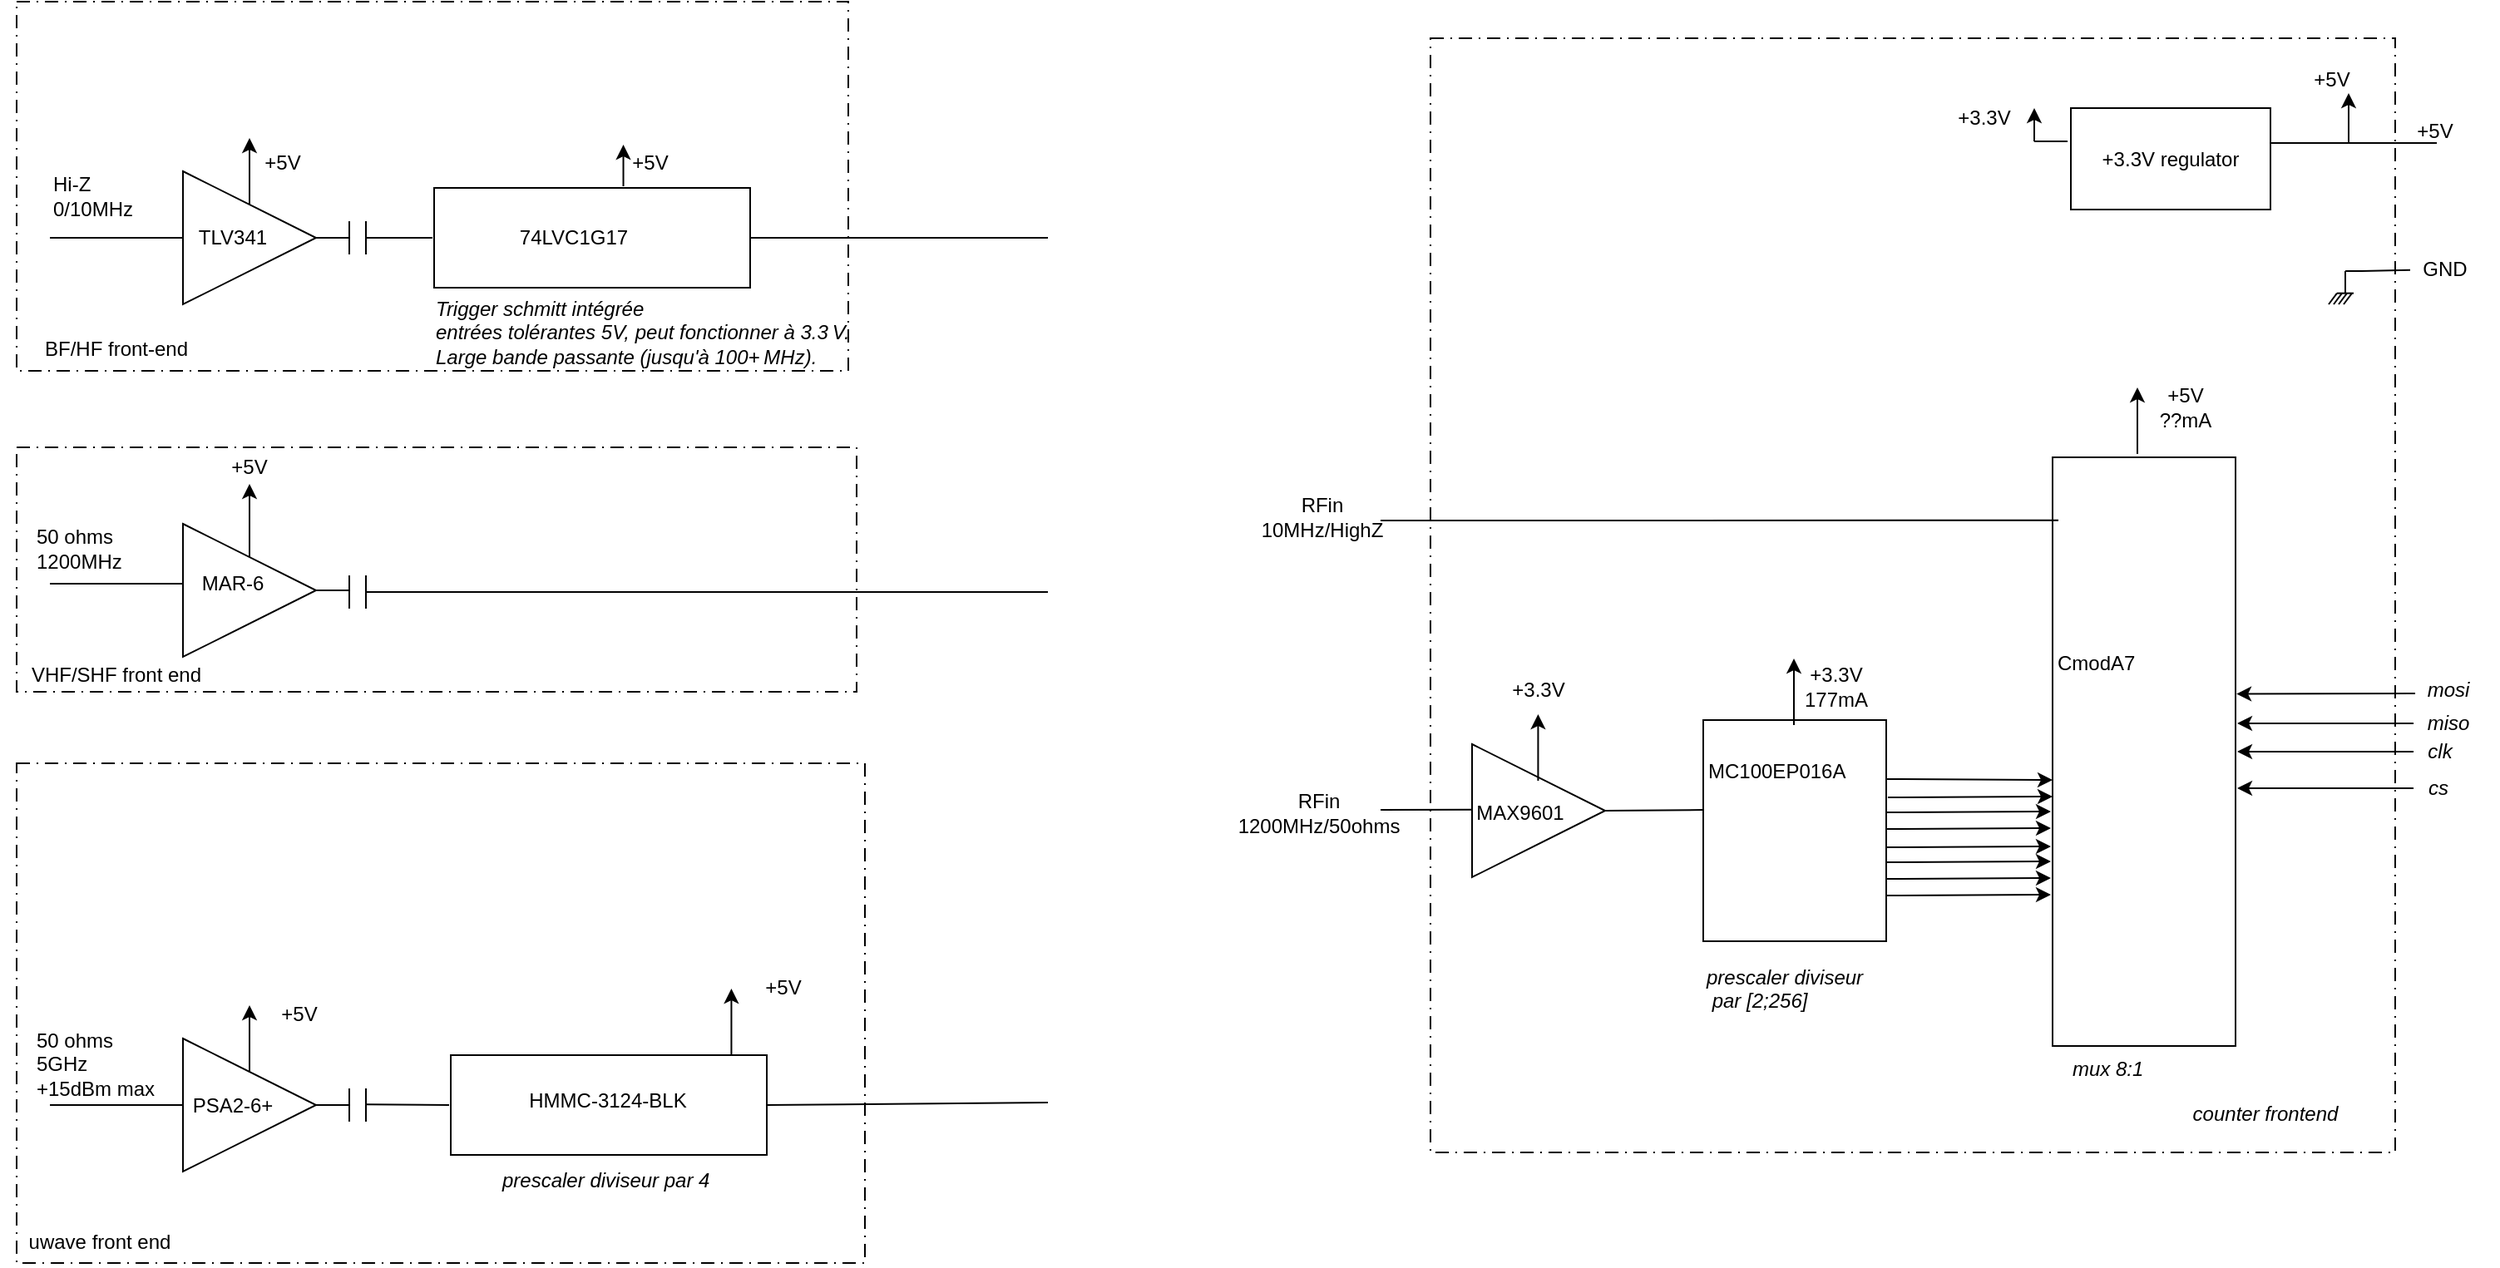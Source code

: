 <mxfile version="28.2.5">
  <diagram name="Page-1" id="k6onzWjORCCPgHIeGHYK">
    <mxGraphModel dx="2175" dy="1205" grid="1" gridSize="10" guides="1" tooltips="1" connect="1" arrows="1" fold="1" page="1" pageScale="1" pageWidth="827" pageHeight="1169" math="0" shadow="0">
      <root>
        <mxCell id="0" />
        <mxCell id="1" parent="0" />
        <mxCell id="4-JeScyDfFciiEdtb-Pz-22" value="" style="rounded=0;whiteSpace=wrap;html=1;fillColor=none;dashed=1;dashPattern=8 4 1 4;" vertex="1" parent="1">
          <mxGeometry x="870" y="50" width="580" height="670" as="geometry" />
        </mxCell>
        <mxCell id="QAjGKinvdwHphsRgqYWC-54" value="" style="rounded=0;whiteSpace=wrap;html=1;dashed=1;dashPattern=8 4 1 4;" parent="1" vertex="1">
          <mxGeometry x="20" y="28" width="500" height="222" as="geometry" />
        </mxCell>
        <mxCell id="QAjGKinvdwHphsRgqYWC-53" value="" style="rounded=0;whiteSpace=wrap;html=1;dashed=1;dashPattern=8 4 1 4;" parent="1" vertex="1">
          <mxGeometry x="20" y="296" width="505" height="147" as="geometry" />
        </mxCell>
        <mxCell id="QAjGKinvdwHphsRgqYWC-52" value="" style="rounded=0;whiteSpace=wrap;html=1;dashed=1;dashPattern=8 4 1 4;" parent="1" vertex="1">
          <mxGeometry x="20" y="486" width="510" height="300.5" as="geometry" />
        </mxCell>
        <mxCell id="IQlJb9kU39XFHBNEdt3I-4" value="" style="triangle;whiteSpace=wrap;html=1;" parent="1" vertex="1">
          <mxGeometry x="120" y="130" width="80" height="80" as="geometry" />
        </mxCell>
        <mxCell id="IQlJb9kU39XFHBNEdt3I-5" value="TLV341" style="text;html=1;align=center;verticalAlign=middle;whiteSpace=wrap;rounded=0;" parent="1" vertex="1">
          <mxGeometry x="120" y="155" width="60" height="30" as="geometry" />
        </mxCell>
        <mxCell id="IQlJb9kU39XFHBNEdt3I-8" value="" style="group" parent="1" vertex="1" connectable="0">
          <mxGeometry x="220" y="160" width="10" height="20" as="geometry" />
        </mxCell>
        <mxCell id="IQlJb9kU39XFHBNEdt3I-6" value="" style="endArrow=none;html=1;rounded=0;" parent="IQlJb9kU39XFHBNEdt3I-8" edge="1">
          <mxGeometry width="50" height="50" relative="1" as="geometry">
            <mxPoint y="20" as="sourcePoint" />
            <mxPoint as="targetPoint" />
          </mxGeometry>
        </mxCell>
        <mxCell id="IQlJb9kU39XFHBNEdt3I-7" value="" style="endArrow=none;html=1;rounded=0;" parent="IQlJb9kU39XFHBNEdt3I-8" edge="1">
          <mxGeometry width="50" height="50" relative="1" as="geometry">
            <mxPoint x="10" y="20" as="sourcePoint" />
            <mxPoint x="10" as="targetPoint" />
          </mxGeometry>
        </mxCell>
        <mxCell id="IQlJb9kU39XFHBNEdt3I-9" value="" style="rounded=0;whiteSpace=wrap;html=1;" parent="1" vertex="1">
          <mxGeometry x="271" y="140" width="190" height="60" as="geometry" />
        </mxCell>
        <mxCell id="IQlJb9kU39XFHBNEdt3I-10" value="74LVC1G17" style="text;html=1;align=center;verticalAlign=middle;whiteSpace=wrap;rounded=0;" parent="1" vertex="1">
          <mxGeometry x="304.76" y="155" width="100" height="30" as="geometry" />
        </mxCell>
        <mxCell id="IQlJb9kU39XFHBNEdt3I-11" value="&lt;i&gt;Trigger schmitt intégrée&amp;nbsp;&lt;/i&gt;&lt;div&gt;&lt;i&gt;entrées tolérantes 5V, peut fonctionner à 3.3 V.&amp;nbsp;&lt;/i&gt;&lt;/div&gt;&lt;div&gt;&lt;i&gt;Large bande passante (jusqu&#39;à 100+ MHz).&lt;/i&gt;&lt;/div&gt;" style="text;html=1;align=left;verticalAlign=middle;whiteSpace=wrap;rounded=0;" parent="1" vertex="1">
          <mxGeometry x="270" y="202" width="350" height="50" as="geometry" />
        </mxCell>
        <mxCell id="IQlJb9kU39XFHBNEdt3I-14" value="" style="endArrow=classic;html=1;rounded=0;exitX=0.5;exitY=0;exitDx=0;exitDy=0;" parent="1" source="IQlJb9kU39XFHBNEdt3I-4" edge="1">
          <mxGeometry width="50" height="50" relative="1" as="geometry">
            <mxPoint x="330" y="143" as="sourcePoint" />
            <mxPoint x="160" y="110" as="targetPoint" />
          </mxGeometry>
        </mxCell>
        <mxCell id="IQlJb9kU39XFHBNEdt3I-15" value="" style="endArrow=classic;html=1;rounded=0;exitX=0.5;exitY=0;exitDx=0;exitDy=0;" parent="1" edge="1">
          <mxGeometry width="50" height="50" relative="1" as="geometry">
            <mxPoint x="384.76" y="139" as="sourcePoint" />
            <mxPoint x="384.76" y="114" as="targetPoint" />
          </mxGeometry>
        </mxCell>
        <mxCell id="IQlJb9kU39XFHBNEdt3I-16" value="+5V" style="text;html=1;align=center;verticalAlign=middle;whiteSpace=wrap;rounded=0;" parent="1" vertex="1">
          <mxGeometry x="371" y="110" width="60" height="30" as="geometry" />
        </mxCell>
        <mxCell id="IQlJb9kU39XFHBNEdt3I-17" value="+5V" style="text;html=1;align=center;verticalAlign=middle;whiteSpace=wrap;rounded=0;" parent="1" vertex="1">
          <mxGeometry x="150" y="110" width="60" height="30" as="geometry" />
        </mxCell>
        <mxCell id="IQlJb9kU39XFHBNEdt3I-18" value="" style="endArrow=none;html=1;rounded=0;" parent="1" edge="1">
          <mxGeometry width="50" height="50" relative="1" as="geometry">
            <mxPoint x="40" y="170" as="sourcePoint" />
            <mxPoint x="120" y="170" as="targetPoint" />
          </mxGeometry>
        </mxCell>
        <mxCell id="IQlJb9kU39XFHBNEdt3I-19" value="" style="endArrow=none;html=1;rounded=0;exitX=1;exitY=0.5;exitDx=0;exitDy=0;" parent="1" source="IQlJb9kU39XFHBNEdt3I-4" edge="1">
          <mxGeometry width="50" height="50" relative="1" as="geometry">
            <mxPoint x="50" y="180" as="sourcePoint" />
            <mxPoint x="220" y="170" as="targetPoint" />
          </mxGeometry>
        </mxCell>
        <mxCell id="IQlJb9kU39XFHBNEdt3I-20" value="" style="endArrow=none;html=1;rounded=0;" parent="1" edge="1">
          <mxGeometry width="50" height="50" relative="1" as="geometry">
            <mxPoint x="230" y="170" as="sourcePoint" />
            <mxPoint x="270" y="170" as="targetPoint" />
          </mxGeometry>
        </mxCell>
        <mxCell id="IQlJb9kU39XFHBNEdt3I-23" value="Hi-Z&lt;div&gt;0/10MHz&lt;/div&gt;" style="text;html=1;align=left;verticalAlign=middle;whiteSpace=wrap;rounded=0;" parent="1" vertex="1">
          <mxGeometry x="40" y="130" width="60" height="30" as="geometry" />
        </mxCell>
        <mxCell id="IQlJb9kU39XFHBNEdt3I-25" value="" style="triangle;whiteSpace=wrap;html=1;" parent="1" vertex="1">
          <mxGeometry x="120" y="342" width="80" height="80" as="geometry" />
        </mxCell>
        <mxCell id="IQlJb9kU39XFHBNEdt3I-26" value="MAR-6" style="text;html=1;align=center;verticalAlign=middle;whiteSpace=wrap;rounded=0;" parent="1" vertex="1">
          <mxGeometry x="120" y="363" width="60" height="30" as="geometry" />
        </mxCell>
        <mxCell id="IQlJb9kU39XFHBNEdt3I-27" value="" style="group" parent="1" vertex="1" connectable="0">
          <mxGeometry x="220" y="373" width="10" height="20" as="geometry" />
        </mxCell>
        <mxCell id="IQlJb9kU39XFHBNEdt3I-28" value="" style="endArrow=none;html=1;rounded=0;" parent="IQlJb9kU39XFHBNEdt3I-27" edge="1">
          <mxGeometry width="50" height="50" relative="1" as="geometry">
            <mxPoint y="20" as="sourcePoint" />
            <mxPoint as="targetPoint" />
          </mxGeometry>
        </mxCell>
        <mxCell id="IQlJb9kU39XFHBNEdt3I-29" value="" style="endArrow=none;html=1;rounded=0;" parent="IQlJb9kU39XFHBNEdt3I-27" edge="1">
          <mxGeometry width="50" height="50" relative="1" as="geometry">
            <mxPoint x="10" y="20" as="sourcePoint" />
            <mxPoint x="10" as="targetPoint" />
          </mxGeometry>
        </mxCell>
        <mxCell id="IQlJb9kU39XFHBNEdt3I-30" value="" style="endArrow=classic;html=1;rounded=0;exitX=0.5;exitY=0;exitDx=0;exitDy=0;" parent="1" source="IQlJb9kU39XFHBNEdt3I-25" edge="1">
          <mxGeometry width="50" height="50" relative="1" as="geometry">
            <mxPoint x="330" y="428" as="sourcePoint" />
            <mxPoint x="160" y="318" as="targetPoint" />
          </mxGeometry>
        </mxCell>
        <mxCell id="IQlJb9kU39XFHBNEdt3I-31" value="+5V" style="text;html=1;align=center;verticalAlign=middle;whiteSpace=wrap;rounded=0;" parent="1" vertex="1">
          <mxGeometry x="130" y="293" width="60" height="30" as="geometry" />
        </mxCell>
        <mxCell id="IQlJb9kU39XFHBNEdt3I-32" value="" style="endArrow=none;html=1;rounded=0;" parent="1" edge="1">
          <mxGeometry width="50" height="50" relative="1" as="geometry">
            <mxPoint x="40" y="378" as="sourcePoint" />
            <mxPoint x="120" y="378" as="targetPoint" />
          </mxGeometry>
        </mxCell>
        <mxCell id="IQlJb9kU39XFHBNEdt3I-35" value="50 ohms&lt;div&gt;1200MHz&lt;/div&gt;" style="text;html=1;align=left;verticalAlign=middle;whiteSpace=wrap;rounded=0;" parent="1" vertex="1">
          <mxGeometry x="30" y="342" width="60" height="30" as="geometry" />
        </mxCell>
        <mxCell id="IQlJb9kU39XFHBNEdt3I-38" value="" style="triangle;whiteSpace=wrap;html=1;" parent="1" vertex="1">
          <mxGeometry x="120" y="651.5" width="80" height="80" as="geometry" />
        </mxCell>
        <mxCell id="IQlJb9kU39XFHBNEdt3I-39" value="PSA2-6+" style="text;html=1;align=center;verticalAlign=middle;whiteSpace=wrap;rounded=0;" parent="1" vertex="1">
          <mxGeometry x="120" y="676.5" width="60" height="30" as="geometry" />
        </mxCell>
        <mxCell id="IQlJb9kU39XFHBNEdt3I-40" value="" style="group" parent="1" vertex="1" connectable="0">
          <mxGeometry x="220" y="681.5" width="10" height="20" as="geometry" />
        </mxCell>
        <mxCell id="IQlJb9kU39XFHBNEdt3I-41" value="" style="endArrow=none;html=1;rounded=0;" parent="IQlJb9kU39XFHBNEdt3I-40" edge="1">
          <mxGeometry width="50" height="50" relative="1" as="geometry">
            <mxPoint y="20" as="sourcePoint" />
            <mxPoint as="targetPoint" />
          </mxGeometry>
        </mxCell>
        <mxCell id="IQlJb9kU39XFHBNEdt3I-42" value="" style="endArrow=none;html=1;rounded=0;" parent="IQlJb9kU39XFHBNEdt3I-40" edge="1">
          <mxGeometry width="50" height="50" relative="1" as="geometry">
            <mxPoint x="10" y="20" as="sourcePoint" />
            <mxPoint x="10" as="targetPoint" />
          </mxGeometry>
        </mxCell>
        <mxCell id="IQlJb9kU39XFHBNEdt3I-43" value="" style="endArrow=classic;html=1;rounded=0;exitX=0.5;exitY=0;exitDx=0;exitDy=0;" parent="1" source="IQlJb9kU39XFHBNEdt3I-38" edge="1">
          <mxGeometry width="50" height="50" relative="1" as="geometry">
            <mxPoint x="330" y="741.5" as="sourcePoint" />
            <mxPoint x="160" y="631.5" as="targetPoint" />
          </mxGeometry>
        </mxCell>
        <mxCell id="IQlJb9kU39XFHBNEdt3I-44" value="" style="endArrow=none;html=1;rounded=0;" parent="1" edge="1">
          <mxGeometry width="50" height="50" relative="1" as="geometry">
            <mxPoint x="40" y="691.5" as="sourcePoint" />
            <mxPoint x="120" y="691.5" as="targetPoint" />
          </mxGeometry>
        </mxCell>
        <mxCell id="IQlJb9kU39XFHBNEdt3I-45" value="" style="endArrow=none;html=1;rounded=0;exitX=1;exitY=0.5;exitDx=0;exitDy=0;" parent="1" source="IQlJb9kU39XFHBNEdt3I-38" edge="1">
          <mxGeometry width="50" height="50" relative="1" as="geometry">
            <mxPoint x="50" y="701.5" as="sourcePoint" />
            <mxPoint x="220" y="691.5" as="targetPoint" />
          </mxGeometry>
        </mxCell>
        <mxCell id="IQlJb9kU39XFHBNEdt3I-46" value="" style="endArrow=none;html=1;rounded=0;" parent="1" edge="1">
          <mxGeometry width="50" height="50" relative="1" as="geometry">
            <mxPoint x="230" y="691.08" as="sourcePoint" />
            <mxPoint x="280" y="691.5" as="targetPoint" />
          </mxGeometry>
        </mxCell>
        <mxCell id="IQlJb9kU39XFHBNEdt3I-47" value="50 ohms&lt;div&gt;5GHz&lt;/div&gt;&lt;div&gt;+15dBm max&lt;/div&gt;" style="text;html=1;align=left;verticalAlign=middle;whiteSpace=wrap;rounded=0;" parent="1" vertex="1">
          <mxGeometry x="30" y="651.5" width="80" height="30" as="geometry" />
        </mxCell>
        <mxCell id="IQlJb9kU39XFHBNEdt3I-48" value="+5V" style="text;html=1;align=center;verticalAlign=middle;whiteSpace=wrap;rounded=0;" parent="1" vertex="1">
          <mxGeometry x="160" y="621.5" width="60" height="30" as="geometry" />
        </mxCell>
        <mxCell id="IQlJb9kU39XFHBNEdt3I-51" value="" style="rounded=0;whiteSpace=wrap;html=1;" parent="1" vertex="1">
          <mxGeometry x="281" y="661.5" width="190" height="60" as="geometry" />
        </mxCell>
        <mxCell id="IQlJb9kU39XFHBNEdt3I-52" value="HMMC-3124-BLK" style="text;html=1;align=center;verticalAlign=middle;whiteSpace=wrap;rounded=0;" parent="1" vertex="1">
          <mxGeometry x="323.38" y="674" width="105.24" height="30" as="geometry" />
        </mxCell>
        <mxCell id="IQlJb9kU39XFHBNEdt3I-53" value="&lt;i&gt;prescaler diviseur par 4&lt;/i&gt;" style="text;whiteSpace=wrap;html=1;" parent="1" vertex="1">
          <mxGeometry x="310" y="722.5" width="160" height="20" as="geometry" />
        </mxCell>
        <mxCell id="IQlJb9kU39XFHBNEdt3I-57" value="" style="endArrow=none;html=1;rounded=0;exitX=1;exitY=0.5;exitDx=0;exitDy=0;" parent="1" source="IQlJb9kU39XFHBNEdt3I-25" edge="1">
          <mxGeometry width="50" height="50" relative="1" as="geometry">
            <mxPoint x="210" y="422" as="sourcePoint" />
            <mxPoint x="220" y="382" as="targetPoint" />
          </mxGeometry>
        </mxCell>
        <mxCell id="QAjGKinvdwHphsRgqYWC-6" value="uwave front end" style="text;html=1;align=center;verticalAlign=middle;whiteSpace=wrap;rounded=0;" parent="1" vertex="1">
          <mxGeometry x="20" y="758.5" width="100" height="30" as="geometry" />
        </mxCell>
        <mxCell id="QAjGKinvdwHphsRgqYWC-8" value="" style="triangle;whiteSpace=wrap;html=1;" parent="1" vertex="1">
          <mxGeometry x="895" y="474.5" width="80" height="80" as="geometry" />
        </mxCell>
        <mxCell id="QAjGKinvdwHphsRgqYWC-9" value="MAX9601" style="text;html=1;align=center;verticalAlign=middle;whiteSpace=wrap;rounded=0;" parent="1" vertex="1">
          <mxGeometry x="894" y="500.5" width="60" height="30" as="geometry" />
        </mxCell>
        <mxCell id="QAjGKinvdwHphsRgqYWC-11" value="" style="endArrow=classic;html=1;rounded=0;exitX=0.5;exitY=0;exitDx=0;exitDy=0;" parent="1" edge="1">
          <mxGeometry width="50" height="50" relative="1" as="geometry">
            <mxPoint x="934.71" y="496.5" as="sourcePoint" />
            <mxPoint x="934.71" y="456.5" as="targetPoint" />
          </mxGeometry>
        </mxCell>
        <mxCell id="QAjGKinvdwHphsRgqYWC-12" value="+3.3V" style="text;html=1;align=center;verticalAlign=middle;whiteSpace=wrap;rounded=0;" parent="1" vertex="1">
          <mxGeometry x="905" y="426.5" width="60" height="30" as="geometry" />
        </mxCell>
        <mxCell id="QAjGKinvdwHphsRgqYWC-13" value="" style="endArrow=classic;html=1;rounded=0;exitX=0.5;exitY=0;exitDx=0;exitDy=0;" parent="1" edge="1">
          <mxGeometry width="50" height="50" relative="1" as="geometry">
            <mxPoint x="449.71" y="661.5" as="sourcePoint" />
            <mxPoint x="449.71" y="621.5" as="targetPoint" />
          </mxGeometry>
        </mxCell>
        <mxCell id="QAjGKinvdwHphsRgqYWC-14" value="+5V" style="text;html=1;align=center;verticalAlign=middle;whiteSpace=wrap;rounded=0;" parent="1" vertex="1">
          <mxGeometry x="451" y="606" width="60" height="30" as="geometry" />
        </mxCell>
        <mxCell id="QAjGKinvdwHphsRgqYWC-15" value="" style="rounded=0;whiteSpace=wrap;html=1;" parent="1" vertex="1">
          <mxGeometry x="1034" y="460" width="110" height="133" as="geometry" />
        </mxCell>
        <mxCell id="QAjGKinvdwHphsRgqYWC-16" value="MC100EP016A" style="text;html=1;align=left;verticalAlign=middle;whiteSpace=wrap;rounded=0;" parent="1" vertex="1">
          <mxGeometry x="1035" y="475.5" width="109" height="30" as="geometry" />
        </mxCell>
        <mxCell id="QAjGKinvdwHphsRgqYWC-17" value="+3.3V&lt;div&gt;177mA&lt;/div&gt;" style="text;html=1;align=center;verticalAlign=middle;whiteSpace=wrap;rounded=0;" parent="1" vertex="1">
          <mxGeometry x="1084" y="425" width="60" height="30" as="geometry" />
        </mxCell>
        <mxCell id="QAjGKinvdwHphsRgqYWC-18" value="" style="endArrow=classic;html=1;rounded=0;exitX=0.5;exitY=0;exitDx=0;exitDy=0;" parent="1" edge="1">
          <mxGeometry width="50" height="50" relative="1" as="geometry">
            <mxPoint x="1088.5" y="463" as="sourcePoint" />
            <mxPoint x="1088.5" y="423" as="targetPoint" />
          </mxGeometry>
        </mxCell>
        <mxCell id="QAjGKinvdwHphsRgqYWC-19" value="" style="rounded=0;whiteSpace=wrap;html=1;" parent="1" vertex="1">
          <mxGeometry x="1244" y="302" width="110" height="354" as="geometry" />
        </mxCell>
        <mxCell id="QAjGKinvdwHphsRgqYWC-20" value="CmodA7" style="text;html=1;align=left;verticalAlign=middle;whiteSpace=wrap;rounded=0;" parent="1" vertex="1">
          <mxGeometry x="1245" y="410.5" width="109" height="30" as="geometry" />
        </mxCell>
        <mxCell id="QAjGKinvdwHphsRgqYWC-21" value="" style="endArrow=classic;html=1;rounded=0;exitX=1;exitY=0.25;exitDx=0;exitDy=0;" parent="1" edge="1">
          <mxGeometry width="50" height="50" relative="1" as="geometry">
            <mxPoint x="1144" y="495.5" as="sourcePoint" />
            <mxPoint x="1244" y="496" as="targetPoint" />
          </mxGeometry>
        </mxCell>
        <mxCell id="QAjGKinvdwHphsRgqYWC-23" value="" style="endArrow=classic;html=1;rounded=0;exitX=1;exitY=0.25;exitDx=0;exitDy=0;" parent="1" edge="1">
          <mxGeometry width="50" height="50" relative="1" as="geometry">
            <mxPoint x="1145" y="506.5" as="sourcePoint" />
            <mxPoint x="1244" y="506" as="targetPoint" />
          </mxGeometry>
        </mxCell>
        <mxCell id="QAjGKinvdwHphsRgqYWC-25" value="" style="endArrow=classic;html=1;rounded=0;exitX=1;exitY=0.25;exitDx=0;exitDy=0;" parent="1" edge="1">
          <mxGeometry width="50" height="50" relative="1" as="geometry">
            <mxPoint x="1144" y="515.5" as="sourcePoint" />
            <mxPoint x="1243" y="515" as="targetPoint" />
          </mxGeometry>
        </mxCell>
        <mxCell id="QAjGKinvdwHphsRgqYWC-26" value="" style="endArrow=classic;html=1;rounded=0;exitX=1;exitY=0.25;exitDx=0;exitDy=0;" parent="1" edge="1">
          <mxGeometry width="50" height="50" relative="1" as="geometry">
            <mxPoint x="1144" y="525.5" as="sourcePoint" />
            <mxPoint x="1243" y="525" as="targetPoint" />
          </mxGeometry>
        </mxCell>
        <mxCell id="QAjGKinvdwHphsRgqYWC-27" value="" style="endArrow=classic;html=1;rounded=0;exitX=1;exitY=0.25;exitDx=0;exitDy=0;" parent="1" edge="1">
          <mxGeometry width="50" height="50" relative="1" as="geometry">
            <mxPoint x="1144" y="536.5" as="sourcePoint" />
            <mxPoint x="1243" y="536" as="targetPoint" />
          </mxGeometry>
        </mxCell>
        <mxCell id="QAjGKinvdwHphsRgqYWC-28" value="" style="endArrow=classic;html=1;rounded=0;exitX=1;exitY=0.25;exitDx=0;exitDy=0;" parent="1" edge="1">
          <mxGeometry width="50" height="50" relative="1" as="geometry">
            <mxPoint x="1144" y="545.5" as="sourcePoint" />
            <mxPoint x="1243" y="545" as="targetPoint" />
          </mxGeometry>
        </mxCell>
        <mxCell id="QAjGKinvdwHphsRgqYWC-29" value="" style="endArrow=classic;html=1;rounded=0;exitX=1;exitY=0.25;exitDx=0;exitDy=0;" parent="1" edge="1">
          <mxGeometry width="50" height="50" relative="1" as="geometry">
            <mxPoint x="1144" y="555.5" as="sourcePoint" />
            <mxPoint x="1243" y="555" as="targetPoint" />
          </mxGeometry>
        </mxCell>
        <mxCell id="QAjGKinvdwHphsRgqYWC-30" value="" style="endArrow=classic;html=1;rounded=0;exitX=1;exitY=0.25;exitDx=0;exitDy=0;" parent="1" edge="1">
          <mxGeometry width="50" height="50" relative="1" as="geometry">
            <mxPoint x="1144" y="565.5" as="sourcePoint" />
            <mxPoint x="1243" y="565" as="targetPoint" />
          </mxGeometry>
        </mxCell>
        <mxCell id="QAjGKinvdwHphsRgqYWC-43" value="+5V&lt;div&gt;??mA&lt;/div&gt;" style="text;html=1;align=center;verticalAlign=middle;whiteSpace=wrap;rounded=0;" parent="1" vertex="1">
          <mxGeometry x="1294" y="257" width="60" height="30" as="geometry" />
        </mxCell>
        <mxCell id="QAjGKinvdwHphsRgqYWC-44" value="" style="endArrow=classic;html=1;rounded=0;exitX=0.5;exitY=0;exitDx=0;exitDy=0;" parent="1" edge="1">
          <mxGeometry width="50" height="50" relative="1" as="geometry">
            <mxPoint x="1295" y="300" as="sourcePoint" />
            <mxPoint x="1295" y="260" as="targetPoint" />
          </mxGeometry>
        </mxCell>
        <mxCell id="QAjGKinvdwHphsRgqYWC-45" value="&lt;i&gt;prescaler diviseur&lt;/i&gt;&lt;div&gt;&lt;i&gt;&amp;nbsp;par [2;256]&lt;/i&gt;&lt;/div&gt;" style="text;whiteSpace=wrap;html=1;" parent="1" vertex="1">
          <mxGeometry x="1034" y="601" width="160" height="20" as="geometry" />
        </mxCell>
        <mxCell id="QAjGKinvdwHphsRgqYWC-46" value="VHF/SHF front end" style="text;html=1;align=center;verticalAlign=middle;whiteSpace=wrap;rounded=0;" parent="1" vertex="1">
          <mxGeometry x="10" y="417.5" width="140" height="30" as="geometry" />
        </mxCell>
        <mxCell id="QAjGKinvdwHphsRgqYWC-47" value="&lt;i&gt;mux 8:1&lt;/i&gt;" style="text;whiteSpace=wrap;html=1;" parent="1" vertex="1">
          <mxGeometry x="1254" y="656" width="160" height="20" as="geometry" />
        </mxCell>
        <mxCell id="QAjGKinvdwHphsRgqYWC-55" value="BF/HF front-end" style="text;html=1;align=center;verticalAlign=middle;whiteSpace=wrap;rounded=0;" parent="1" vertex="1">
          <mxGeometry x="10" y="222" width="140" height="30" as="geometry" />
        </mxCell>
        <mxCell id="rzf7-EBLlKFVa_-iABMo-37" value="" style="group" parent="1" vertex="1" connectable="0">
          <mxGeometry x="1173" y="83" width="331" height="87" as="geometry" />
        </mxCell>
        <mxCell id="rzf7-EBLlKFVa_-iABMo-17" value="+3.3V regulator" style="rounded=0;whiteSpace=wrap;html=1;" parent="rzf7-EBLlKFVa_-iABMo-37" vertex="1">
          <mxGeometry x="82" y="9" width="120" height="61" as="geometry" />
        </mxCell>
        <mxCell id="rzf7-EBLlKFVa_-iABMo-18" value="" style="group" parent="rzf7-EBLlKFVa_-iABMo-37" vertex="1" connectable="0">
          <mxGeometry x="60" y="9" width="20" height="20" as="geometry" />
        </mxCell>
        <mxCell id="rzf7-EBLlKFVa_-iABMo-19" value="" style="endArrow=classic;html=1;rounded=0;" parent="rzf7-EBLlKFVa_-iABMo-18" edge="1">
          <mxGeometry width="50" height="50" relative="1" as="geometry">
            <mxPoint y="20" as="sourcePoint" />
            <mxPoint as="targetPoint" />
          </mxGeometry>
        </mxCell>
        <mxCell id="rzf7-EBLlKFVa_-iABMo-20" value="" style="endArrow=none;html=1;rounded=0;" parent="rzf7-EBLlKFVa_-iABMo-18" edge="1">
          <mxGeometry width="50" height="50" relative="1" as="geometry">
            <mxPoint y="20" as="sourcePoint" />
            <mxPoint x="20" y="20" as="targetPoint" />
          </mxGeometry>
        </mxCell>
        <mxCell id="rzf7-EBLlKFVa_-iABMo-21" value="+3.3V" style="text;html=1;align=center;verticalAlign=middle;whiteSpace=wrap;rounded=0;" parent="rzf7-EBLlKFVa_-iABMo-37" vertex="1">
          <mxGeometry width="60" height="30" as="geometry" />
        </mxCell>
        <mxCell id="rzf7-EBLlKFVa_-iABMo-22" value="" style="endArrow=none;html=1;rounded=0;" parent="rzf7-EBLlKFVa_-iABMo-37" edge="1">
          <mxGeometry width="50" height="50" relative="1" as="geometry">
            <mxPoint x="302" y="30" as="sourcePoint" />
            <mxPoint x="202" y="30" as="targetPoint" />
          </mxGeometry>
        </mxCell>
        <mxCell id="4-JeScyDfFciiEdtb-Pz-10" value="+5V" style="text;html=1;align=center;verticalAlign=middle;whiteSpace=wrap;rounded=0;" vertex="1" parent="rzf7-EBLlKFVa_-iABMo-37">
          <mxGeometry x="271" y="8" width="60" height="30" as="geometry" />
        </mxCell>
        <mxCell id="rzf7-EBLlKFVa_-iABMo-76" value="" style="endArrow=none;html=1;rounded=0;exitX=1;exitY=0.5;exitDx=0;exitDy=0;" parent="1" source="IQlJb9kU39XFHBNEdt3I-9" edge="1">
          <mxGeometry width="50" height="50" relative="1" as="geometry">
            <mxPoint x="920" y="510" as="sourcePoint" />
            <mxPoint x="640" y="170" as="targetPoint" />
            <Array as="points">
              <mxPoint x="640" y="170" />
            </Array>
          </mxGeometry>
        </mxCell>
        <mxCell id="rzf7-EBLlKFVa_-iABMo-77" value="" style="endArrow=none;html=1;rounded=0;" parent="1" edge="1">
          <mxGeometry width="50" height="50" relative="1" as="geometry">
            <mxPoint x="230" y="383" as="sourcePoint" />
            <mxPoint x="640" y="383" as="targetPoint" />
            <Array as="points">
              <mxPoint x="640" y="383" />
            </Array>
          </mxGeometry>
        </mxCell>
        <mxCell id="rzf7-EBLlKFVa_-iABMo-78" value="" style="endArrow=none;html=1;rounded=0;exitX=1;exitY=0.5;exitDx=0;exitDy=0;" parent="1" source="IQlJb9kU39XFHBNEdt3I-51" edge="1">
          <mxGeometry width="50" height="50" relative="1" as="geometry">
            <mxPoint x="590" y="430" as="sourcePoint" />
            <mxPoint x="640" y="690" as="targetPoint" />
            <Array as="points">
              <mxPoint x="640" y="690" />
            </Array>
          </mxGeometry>
        </mxCell>
        <mxCell id="rzf7-EBLlKFVa_-iABMo-83" value="" style="endArrow=none;html=1;rounded=0;exitX=0.017;exitY=0.447;exitDx=0;exitDy=0;exitPerimeter=0;" parent="1" source="QAjGKinvdwHphsRgqYWC-9" edge="1">
          <mxGeometry width="50" height="50" relative="1" as="geometry">
            <mxPoint x="862" y="722" as="sourcePoint" />
            <mxPoint x="840" y="514" as="targetPoint" />
          </mxGeometry>
        </mxCell>
        <mxCell id="rzf7-EBLlKFVa_-iABMo-84" value="" style="endArrow=none;html=1;rounded=0;entryX=1;entryY=0.5;entryDx=0;entryDy=0;exitX=0.004;exitY=0.406;exitDx=0;exitDy=0;exitPerimeter=0;" parent="1" source="QAjGKinvdwHphsRgqYWC-15" target="QAjGKinvdwHphsRgqYWC-8" edge="1">
          <mxGeometry width="50" height="50" relative="1" as="geometry">
            <mxPoint x="882" y="582" as="sourcePoint" />
            <mxPoint x="932" y="532" as="targetPoint" />
          </mxGeometry>
        </mxCell>
        <mxCell id="4-JeScyDfFciiEdtb-Pz-11" value="" style="endArrow=classic;html=1;rounded=0;" edge="1" parent="1">
          <mxGeometry width="50" height="50" relative="1" as="geometry">
            <mxPoint x="1422" y="113" as="sourcePoint" />
            <mxPoint x="1422" y="83" as="targetPoint" />
          </mxGeometry>
        </mxCell>
        <mxCell id="4-JeScyDfFciiEdtb-Pz-12" value="+5V" style="text;html=1;align=center;verticalAlign=middle;whiteSpace=wrap;rounded=0;" vertex="1" parent="1">
          <mxGeometry x="1382" y="60" width="60" height="30" as="geometry" />
        </mxCell>
        <mxCell id="4-JeScyDfFciiEdtb-Pz-13" value="" style="endArrow=classic;html=1;rounded=0;entryX=1.005;entryY=0.402;entryDx=0;entryDy=0;entryPerimeter=0;" edge="1" parent="1" target="QAjGKinvdwHphsRgqYWC-19">
          <mxGeometry width="50" height="50" relative="1" as="geometry">
            <mxPoint x="1462" y="444" as="sourcePoint" />
            <mxPoint x="932" y="612" as="targetPoint" />
          </mxGeometry>
        </mxCell>
        <mxCell id="4-JeScyDfFciiEdtb-Pz-14" value="" style="endArrow=classic;html=1;rounded=0;entryX=1.017;entryY=0.161;entryDx=0;entryDy=0;entryPerimeter=0;" edge="1" parent="1">
          <mxGeometry width="50" height="50" relative="1" as="geometry">
            <mxPoint x="1461" y="462" as="sourcePoint" />
            <mxPoint x="1355" y="462" as="targetPoint" />
          </mxGeometry>
        </mxCell>
        <mxCell id="4-JeScyDfFciiEdtb-Pz-15" value="" style="endArrow=classic;html=1;rounded=0;entryX=1.017;entryY=0.161;entryDx=0;entryDy=0;entryPerimeter=0;" edge="1" parent="1">
          <mxGeometry width="50" height="50" relative="1" as="geometry">
            <mxPoint x="1461" y="479" as="sourcePoint" />
            <mxPoint x="1355" y="479" as="targetPoint" />
          </mxGeometry>
        </mxCell>
        <mxCell id="4-JeScyDfFciiEdtb-Pz-16" value="" style="endArrow=classic;html=1;rounded=0;entryX=1.017;entryY=0.161;entryDx=0;entryDy=0;entryPerimeter=0;" edge="1" parent="1">
          <mxGeometry width="50" height="50" relative="1" as="geometry">
            <mxPoint x="1461" y="501" as="sourcePoint" />
            <mxPoint x="1355" y="501" as="targetPoint" />
          </mxGeometry>
        </mxCell>
        <mxCell id="4-JeScyDfFciiEdtb-Pz-17" value="&lt;i&gt;mosi&lt;/i&gt;" style="text;html=1;align=center;verticalAlign=middle;whiteSpace=wrap;rounded=0;" vertex="1" parent="1">
          <mxGeometry x="1452" y="427" width="60" height="30" as="geometry" />
        </mxCell>
        <mxCell id="4-JeScyDfFciiEdtb-Pz-18" value="&lt;i&gt;miso&lt;/i&gt;" style="text;html=1;align=center;verticalAlign=middle;whiteSpace=wrap;rounded=0;" vertex="1" parent="1">
          <mxGeometry x="1452" y="447" width="60" height="30" as="geometry" />
        </mxCell>
        <mxCell id="4-JeScyDfFciiEdtb-Pz-19" value="&lt;i&gt;clk&lt;/i&gt;" style="text;html=1;align=center;verticalAlign=middle;whiteSpace=wrap;rounded=0;" vertex="1" parent="1">
          <mxGeometry x="1447" y="464" width="60" height="30" as="geometry" />
        </mxCell>
        <mxCell id="4-JeScyDfFciiEdtb-Pz-20" value="&lt;i&gt;cs&lt;/i&gt;" style="text;html=1;align=center;verticalAlign=middle;whiteSpace=wrap;rounded=0;" vertex="1" parent="1">
          <mxGeometry x="1446" y="486" width="60" height="30" as="geometry" />
        </mxCell>
        <mxCell id="4-JeScyDfFciiEdtb-Pz-21" value="" style="endArrow=none;html=1;rounded=0;entryX=0.032;entryY=0.107;entryDx=0;entryDy=0;entryPerimeter=0;" edge="1" parent="1" target="QAjGKinvdwHphsRgqYWC-19">
          <mxGeometry width="50" height="50" relative="1" as="geometry">
            <mxPoint x="840" y="340" as="sourcePoint" />
            <mxPoint x="540" y="260" as="targetPoint" />
          </mxGeometry>
        </mxCell>
        <mxCell id="4-JeScyDfFciiEdtb-Pz-23" value="&lt;i&gt;counter frontend&lt;/i&gt;" style="text;html=1;align=center;verticalAlign=middle;whiteSpace=wrap;rounded=0;" vertex="1" parent="1">
          <mxGeometry x="1302" y="681.5" width="140" height="30" as="geometry" />
        </mxCell>
        <mxCell id="QAjGKinvdwHphsRgqYWC-78" value="GND" style="text;html=1;align=center;verticalAlign=middle;whiteSpace=wrap;rounded=0;" parent="1" vertex="1">
          <mxGeometry x="1459" y="174" width="42" height="30" as="geometry" />
        </mxCell>
        <mxCell id="4-JeScyDfFciiEdtb-Pz-34" value="" style="group" vertex="1" connectable="0" parent="1">
          <mxGeometry x="1410" y="190" width="20" height="20" as="geometry" />
        </mxCell>
        <mxCell id="4-JeScyDfFciiEdtb-Pz-26" value="" style="endArrow=none;html=1;rounded=0;" edge="1" parent="4-JeScyDfFciiEdtb-Pz-34">
          <mxGeometry width="50" height="50" relative="1" as="geometry">
            <mxPoint x="5" y="13.333" as="sourcePoint" />
            <mxPoint x="15" y="13.333" as="targetPoint" />
          </mxGeometry>
        </mxCell>
        <mxCell id="4-JeScyDfFciiEdtb-Pz-28" value="" style="endArrow=none;html=1;rounded=0;" edge="1" parent="4-JeScyDfFciiEdtb-Pz-34">
          <mxGeometry width="50" height="50" relative="1" as="geometry">
            <mxPoint y="20" as="sourcePoint" />
            <mxPoint x="5" y="13.333" as="targetPoint" />
          </mxGeometry>
        </mxCell>
        <mxCell id="4-JeScyDfFciiEdtb-Pz-29" value="" style="endArrow=none;html=1;rounded=0;" edge="1" parent="4-JeScyDfFciiEdtb-Pz-34">
          <mxGeometry width="50" height="50" relative="1" as="geometry">
            <mxPoint x="3" y="20" as="sourcePoint" />
            <mxPoint x="8" y="13.333" as="targetPoint" />
          </mxGeometry>
        </mxCell>
        <mxCell id="4-JeScyDfFciiEdtb-Pz-30" value="" style="endArrow=none;html=1;rounded=0;" edge="1" parent="4-JeScyDfFciiEdtb-Pz-34">
          <mxGeometry width="50" height="50" relative="1" as="geometry">
            <mxPoint x="6" y="20" as="sourcePoint" />
            <mxPoint x="11" y="13.333" as="targetPoint" />
          </mxGeometry>
        </mxCell>
        <mxCell id="4-JeScyDfFciiEdtb-Pz-31" value="" style="endArrow=none;html=1;rounded=0;" edge="1" parent="4-JeScyDfFciiEdtb-Pz-34">
          <mxGeometry width="50" height="50" relative="1" as="geometry">
            <mxPoint x="9" y="20" as="sourcePoint" />
            <mxPoint x="14" y="13.333" as="targetPoint" />
          </mxGeometry>
        </mxCell>
        <mxCell id="4-JeScyDfFciiEdtb-Pz-32" value="" style="endArrow=none;html=1;rounded=0;" edge="1" parent="4-JeScyDfFciiEdtb-Pz-34">
          <mxGeometry width="50" height="50" relative="1" as="geometry">
            <mxPoint x="10" as="sourcePoint" />
            <mxPoint x="10" y="13.333" as="targetPoint" />
          </mxGeometry>
        </mxCell>
        <mxCell id="4-JeScyDfFciiEdtb-Pz-33" value="" style="endArrow=none;html=1;rounded=0;" edge="1" parent="4-JeScyDfFciiEdtb-Pz-34">
          <mxGeometry width="50" height="50" relative="1" as="geometry">
            <mxPoint x="20" as="sourcePoint" />
            <mxPoint x="10" as="targetPoint" />
          </mxGeometry>
        </mxCell>
        <mxCell id="4-JeScyDfFciiEdtb-Pz-35" value="" style="endArrow=none;html=1;rounded=0;" edge="1" parent="1" source="QAjGKinvdwHphsRgqYWC-78">
          <mxGeometry width="50" height="50" relative="1" as="geometry">
            <mxPoint x="1400" y="330" as="sourcePoint" />
            <mxPoint x="1430" y="190" as="targetPoint" />
          </mxGeometry>
        </mxCell>
        <mxCell id="4-JeScyDfFciiEdtb-Pz-37" value="RFin&lt;div&gt;10MHz/HighZ&lt;/div&gt;" style="text;html=1;align=center;verticalAlign=middle;whiteSpace=wrap;rounded=0;" vertex="1" parent="1">
          <mxGeometry x="760" y="323" width="90" height="30" as="geometry" />
        </mxCell>
        <mxCell id="4-JeScyDfFciiEdtb-Pz-38" value="RFin&lt;div&gt;1200MHz/50ohms&lt;/div&gt;" style="text;html=1;align=center;verticalAlign=middle;whiteSpace=wrap;rounded=0;" vertex="1" parent="1">
          <mxGeometry x="758" y="500.5" width="90" height="30" as="geometry" />
        </mxCell>
      </root>
    </mxGraphModel>
  </diagram>
</mxfile>
